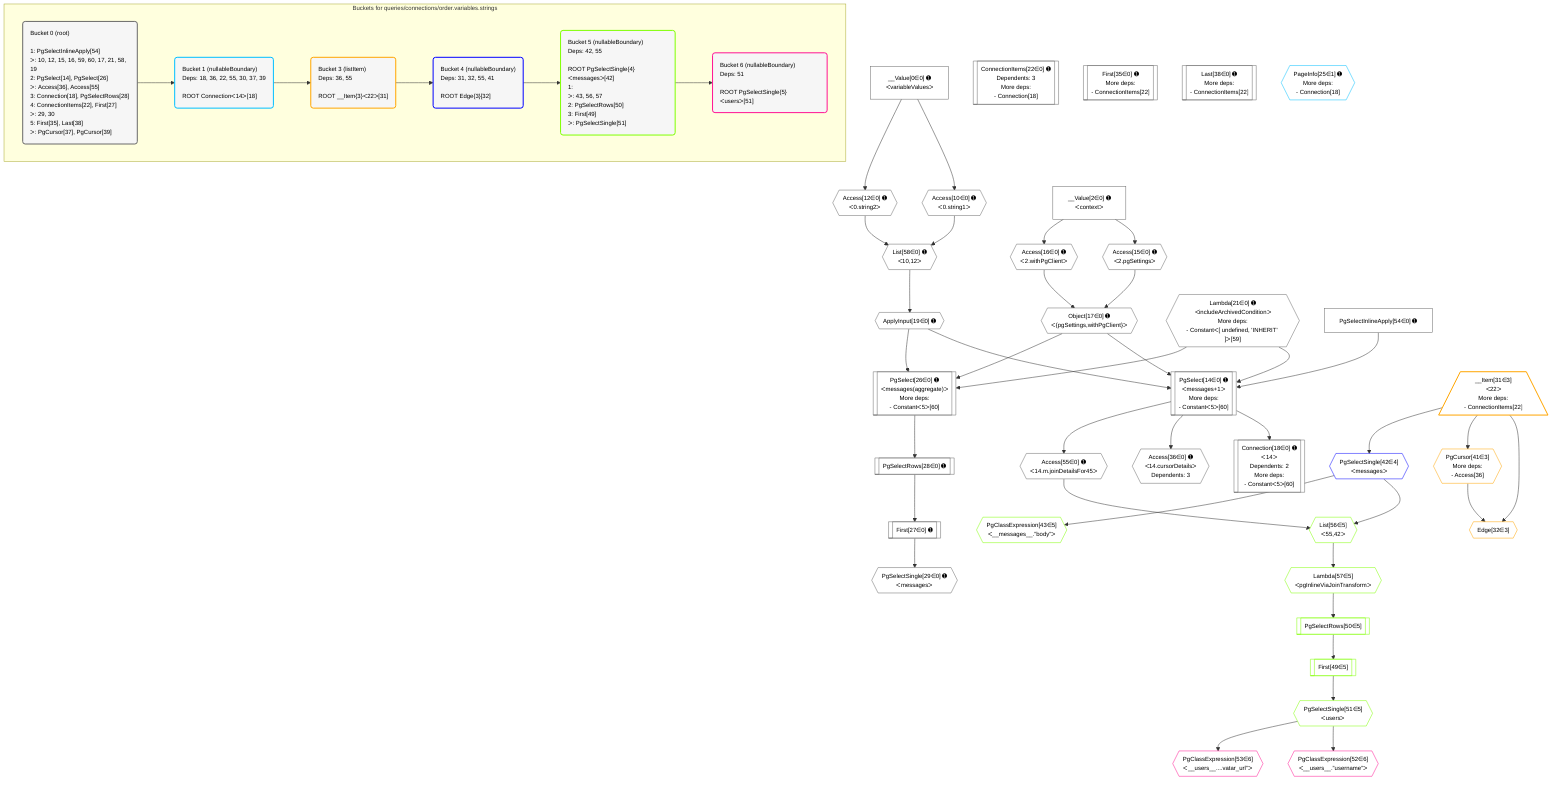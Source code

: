 %%{init: {'themeVariables': { 'fontSize': '12px'}}}%%
graph TD
    classDef path fill:#eee,stroke:#000,color:#000
    classDef plan fill:#fff,stroke-width:1px,color:#000
    classDef itemplan fill:#fff,stroke-width:2px,color:#000
    classDef unbatchedplan fill:#dff,stroke-width:1px,color:#000
    classDef sideeffectplan fill:#fcc,stroke-width:2px,color:#000
    classDef bucket fill:#f6f6f6,color:#000,stroke-width:2px,text-align:left

    subgraph "Buckets for queries/connections/order.variables.strings"
    Bucket0("Bucket 0 (root)<br /><br />1: PgSelectInlineApply[54]<br />ᐳ: 10, 12, 15, 16, 59, 60, 17, 21, 58, 19<br />2: PgSelect[14], PgSelect[26]<br />ᐳ: Access[36], Access[55]<br />3: Connection[18], PgSelectRows[28]<br />4: ConnectionItems[22], First[27]<br />ᐳ: 29, 30<br />5: First[35], Last[38]<br />ᐳ: PgCursor[37], PgCursor[39]"):::bucket
    Bucket1("Bucket 1 (nullableBoundary)<br />Deps: 18, 36, 22, 55, 30, 37, 39<br /><br />ROOT Connectionᐸ14ᐳ[18]"):::bucket
    Bucket3("Bucket 3 (listItem)<br />Deps: 36, 55<br /><br />ROOT __Item{3}ᐸ22ᐳ[31]"):::bucket
    Bucket4("Bucket 4 (nullableBoundary)<br />Deps: 31, 32, 55, 41<br /><br />ROOT Edge{3}[32]"):::bucket
    Bucket5("Bucket 5 (nullableBoundary)<br />Deps: 42, 55<br /><br />ROOT PgSelectSingle{4}ᐸmessagesᐳ[42]<br />1: <br />ᐳ: 43, 56, 57<br />2: PgSelectRows[50]<br />3: First[49]<br />ᐳ: PgSelectSingle[51]"):::bucket
    Bucket6("Bucket 6 (nullableBoundary)<br />Deps: 51<br /><br />ROOT PgSelectSingle{5}ᐸusersᐳ[51]"):::bucket
    end
    Bucket0 --> Bucket1
    Bucket1 --> Bucket3
    Bucket3 --> Bucket4
    Bucket4 --> Bucket5
    Bucket5 --> Bucket6

    %% plan dependencies
    PgSelect14[["PgSelect[14∈0] ➊<br />ᐸmessages+1ᐳ<br />More deps:<br />- Constantᐸ5ᐳ[60]"]]:::plan
    Object17{{"Object[17∈0] ➊<br />ᐸ{pgSettings,withPgClient}ᐳ"}}:::plan
    ApplyInput19{{"ApplyInput[19∈0] ➊"}}:::plan
    Lambda21{{"Lambda[21∈0] ➊<br />ᐸincludeArchivedConditionᐳ<br />More deps:<br />- Constantᐸ[ undefined, 'INHERIT' ]ᐳ[59]"}}:::plan
    PgSelectInlineApply54["PgSelectInlineApply[54∈0] ➊"]:::plan
    Object17 & ApplyInput19 & Lambda21 & PgSelectInlineApply54 --> PgSelect14
    PgSelect26[["PgSelect[26∈0] ➊<br />ᐸmessages(aggregate)ᐳ<br />More deps:<br />- Constantᐸ5ᐳ[60]"]]:::plan
    Object17 & ApplyInput19 & Lambda21 --> PgSelect26
    Access15{{"Access[15∈0] ➊<br />ᐸ2.pgSettingsᐳ"}}:::plan
    Access16{{"Access[16∈0] ➊<br />ᐸ2.withPgClientᐳ"}}:::plan
    Access15 & Access16 --> Object17
    Connection18[["Connection[18∈0] ➊<br />ᐸ14ᐳ<br />Dependents: 2<br />More deps:<br />- Constantᐸ5ᐳ[60]"]]:::plan
    PgSelect14 --> Connection18
    List58{{"List[58∈0] ➊<br />ᐸ10,12ᐳ"}}:::plan
    Access10{{"Access[10∈0] ➊<br />ᐸ0.string1ᐳ"}}:::plan
    Access12{{"Access[12∈0] ➊<br />ᐸ0.string2ᐳ"}}:::plan
    Access10 & Access12 --> List58
    __Value0["__Value[0∈0] ➊<br />ᐸvariableValuesᐳ"]:::plan
    __Value0 --> Access10
    __Value0 --> Access12
    __Value2["__Value[2∈0] ➊<br />ᐸcontextᐳ"]:::plan
    __Value2 --> Access15
    __Value2 --> Access16
    List58 --> ApplyInput19
    ConnectionItems22[["ConnectionItems[22∈0] ➊<br />Dependents: 3<br />More deps:<br />- Connection[18]"]]:::plan
    First27[["First[27∈0] ➊"]]:::plan
    PgSelectRows28[["PgSelectRows[28∈0] ➊"]]:::plan
    PgSelectRows28 --> First27
    PgSelect26 --> PgSelectRows28
    PgSelectSingle29{{"PgSelectSingle[29∈0] ➊<br />ᐸmessagesᐳ"}}:::plan
    First27 --> PgSelectSingle29
    First35[["First[35∈0] ➊<br />More deps:<br />- ConnectionItems[22]"]]:::plan
    Access36{{"Access[36∈0] ➊<br />ᐸ14.cursorDetailsᐳ<br />Dependents: 3"}}:::plan
    PgSelect14 --> Access36
    Last38[["Last[38∈0] ➊<br />More deps:<br />- ConnectionItems[22]"]]:::plan
    Access55{{"Access[55∈0] ➊<br />ᐸ14.m.joinDetailsFor45ᐳ"}}:::plan
    PgSelect14 --> Access55
    PageInfo25{{"PageInfo[25∈1] ➊<br />More deps:<br />- Connection[18]"}}:::plan
    Edge32{{"Edge[32∈3]"}}:::plan
    __Item31[/"__Item[31∈3]<br />ᐸ22ᐳ<br />More deps:<br />- ConnectionItems[22]"\]:::itemplan
    PgCursor41{{"PgCursor[41∈3]<br />More deps:<br />- Access[36]"}}:::plan
    __Item31 & PgCursor41 --> Edge32
    __Item31 --> PgCursor41
    PgSelectSingle42{{"PgSelectSingle[42∈4]<br />ᐸmessagesᐳ"}}:::plan
    __Item31 --> PgSelectSingle42
    List56{{"List[56∈5]<br />ᐸ55,42ᐳ"}}:::plan
    Access55 & PgSelectSingle42 --> List56
    PgClassExpression43{{"PgClassExpression[43∈5]<br />ᐸ__messages__.”body”ᐳ"}}:::plan
    PgSelectSingle42 --> PgClassExpression43
    First49[["First[49∈5]"]]:::plan
    PgSelectRows50[["PgSelectRows[50∈5]"]]:::plan
    PgSelectRows50 --> First49
    Lambda57{{"Lambda[57∈5]<br />ᐸpgInlineViaJoinTransformᐳ"}}:::plan
    Lambda57 --> PgSelectRows50
    PgSelectSingle51{{"PgSelectSingle[51∈5]<br />ᐸusersᐳ"}}:::plan
    First49 --> PgSelectSingle51
    List56 --> Lambda57
    PgClassExpression52{{"PgClassExpression[52∈6]<br />ᐸ__users__.”username”ᐳ"}}:::plan
    PgSelectSingle51 --> PgClassExpression52
    PgClassExpression53{{"PgClassExpression[53∈6]<br />ᐸ__users__....vatar_url”ᐳ"}}:::plan
    PgSelectSingle51 --> PgClassExpression53

    %% define steps
    classDef bucket0 stroke:#696969
    class Bucket0,__Value0,__Value2,Access10,Access12,PgSelect14,Access15,Access16,Object17,Connection18,ApplyInput19,Lambda21,ConnectionItems22,PgSelect26,First27,PgSelectRows28,PgSelectSingle29,First35,Access36,Last38,PgSelectInlineApply54,Access55,List58 bucket0
    classDef bucket1 stroke:#00bfff
    class Bucket1,PageInfo25 bucket1
    classDef bucket3 stroke:#ffa500
    class Bucket3,__Item31,Edge32,PgCursor41 bucket3
    classDef bucket4 stroke:#0000ff
    class Bucket4,PgSelectSingle42 bucket4
    classDef bucket5 stroke:#7fff00
    class Bucket5,PgClassExpression43,First49,PgSelectRows50,PgSelectSingle51,List56,Lambda57 bucket5
    classDef bucket6 stroke:#ff1493
    class Bucket6,PgClassExpression52,PgClassExpression53 bucket6
